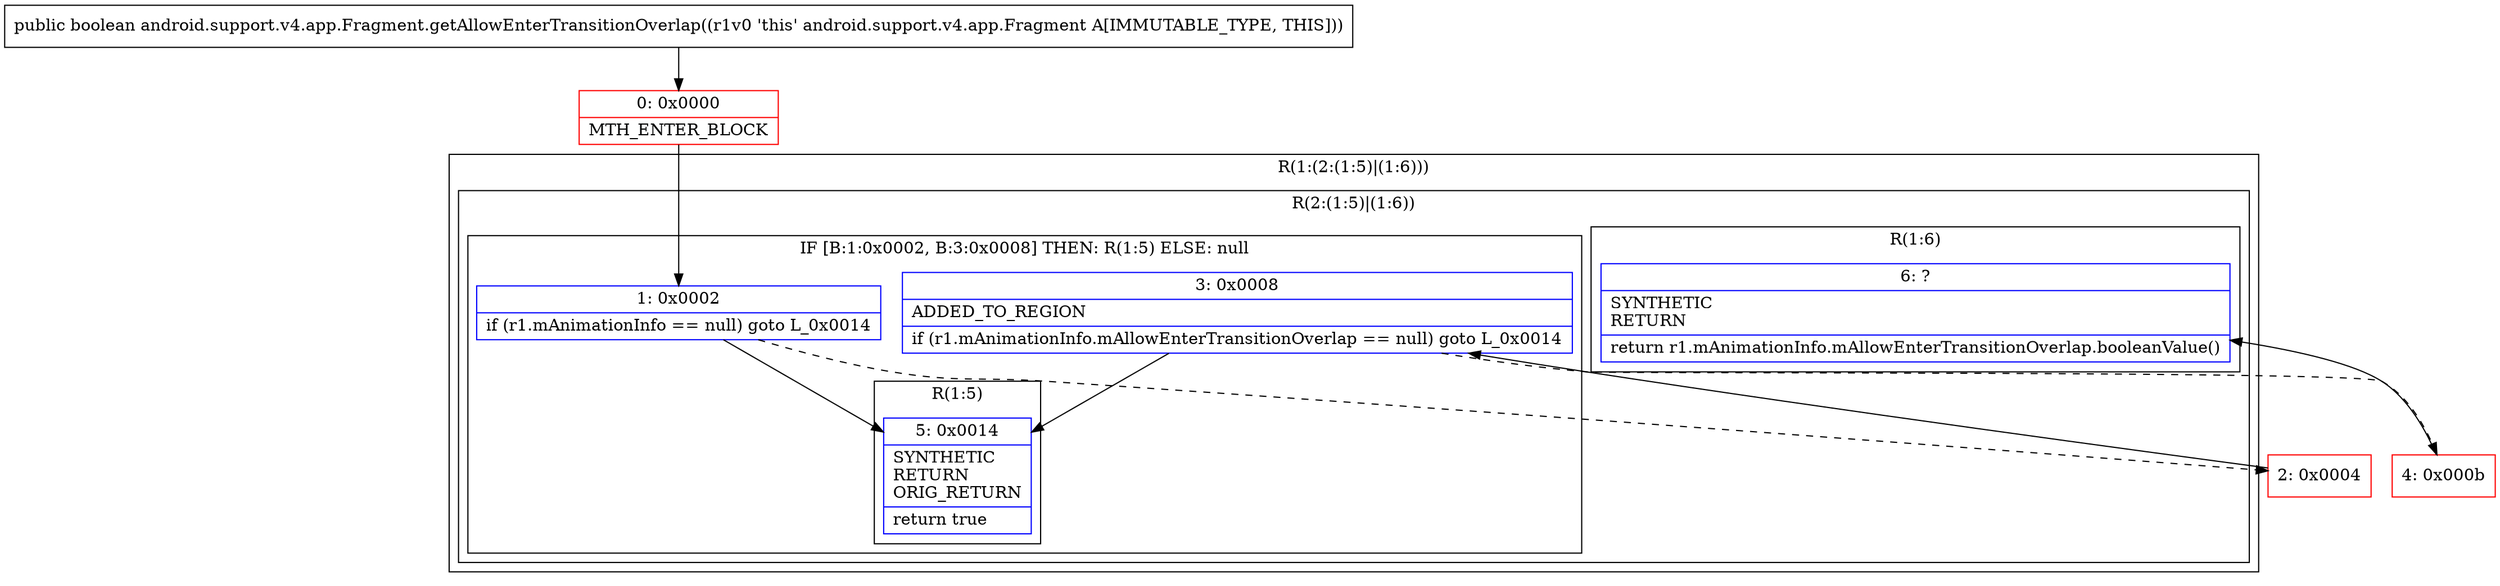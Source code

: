 digraph "CFG forandroid.support.v4.app.Fragment.getAllowEnterTransitionOverlap()Z" {
subgraph cluster_Region_1104775494 {
label = "R(1:(2:(1:5)|(1:6)))";
node [shape=record,color=blue];
subgraph cluster_Region_1184106654 {
label = "R(2:(1:5)|(1:6))";
node [shape=record,color=blue];
subgraph cluster_IfRegion_883801789 {
label = "IF [B:1:0x0002, B:3:0x0008] THEN: R(1:5) ELSE: null";
node [shape=record,color=blue];
Node_1 [shape=record,label="{1\:\ 0x0002|if (r1.mAnimationInfo == null) goto L_0x0014\l}"];
Node_3 [shape=record,label="{3\:\ 0x0008|ADDED_TO_REGION\l|if (r1.mAnimationInfo.mAllowEnterTransitionOverlap == null) goto L_0x0014\l}"];
subgraph cluster_Region_265018260 {
label = "R(1:5)";
node [shape=record,color=blue];
Node_5 [shape=record,label="{5\:\ 0x0014|SYNTHETIC\lRETURN\lORIG_RETURN\l|return true\l}"];
}
}
subgraph cluster_Region_47571090 {
label = "R(1:6)";
node [shape=record,color=blue];
Node_6 [shape=record,label="{6\:\ ?|SYNTHETIC\lRETURN\l|return r1.mAnimationInfo.mAllowEnterTransitionOverlap.booleanValue()\l}"];
}
}
}
Node_0 [shape=record,color=red,label="{0\:\ 0x0000|MTH_ENTER_BLOCK\l}"];
Node_2 [shape=record,color=red,label="{2\:\ 0x0004}"];
Node_4 [shape=record,color=red,label="{4\:\ 0x000b}"];
MethodNode[shape=record,label="{public boolean android.support.v4.app.Fragment.getAllowEnterTransitionOverlap((r1v0 'this' android.support.v4.app.Fragment A[IMMUTABLE_TYPE, THIS])) }"];
MethodNode -> Node_0;
Node_1 -> Node_2[style=dashed];
Node_1 -> Node_5;
Node_3 -> Node_4[style=dashed];
Node_3 -> Node_5;
Node_0 -> Node_1;
Node_2 -> Node_3;
Node_4 -> Node_6;
}

